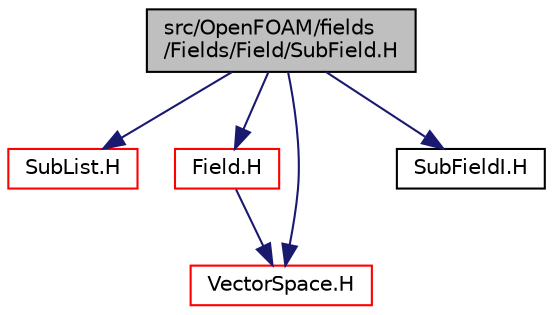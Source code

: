 digraph "src/OpenFOAM/fields/Fields/Field/SubField.H"
{
  bgcolor="transparent";
  edge [fontname="Helvetica",fontsize="10",labelfontname="Helvetica",labelfontsize="10"];
  node [fontname="Helvetica",fontsize="10",shape=record];
  Node1 [label="src/OpenFOAM/fields\l/Fields/Field/SubField.H",height=0.2,width=0.4,color="black", fillcolor="grey75", style="filled", fontcolor="black"];
  Node1 -> Node2 [color="midnightblue",fontsize="10",style="solid",fontname="Helvetica"];
  Node2 [label="SubList.H",height=0.2,width=0.4,color="red",URL="$a07985.html"];
  Node1 -> Node3 [color="midnightblue",fontsize="10",style="solid",fontname="Helvetica"];
  Node3 [label="Field.H",height=0.2,width=0.4,color="red",URL="$a08269.html"];
  Node3 -> Node4 [color="midnightblue",fontsize="10",style="solid",fontname="Helvetica"];
  Node4 [label="VectorSpace.H",height=0.2,width=0.4,color="red",URL="$a09417.html"];
  Node1 -> Node4 [color="midnightblue",fontsize="10",style="solid",fontname="Helvetica"];
  Node1 -> Node5 [color="midnightblue",fontsize="10",style="solid",fontname="Helvetica"];
  Node5 [label="SubFieldI.H",height=0.2,width=0.4,color="black",URL="$a08278.html"];
}

